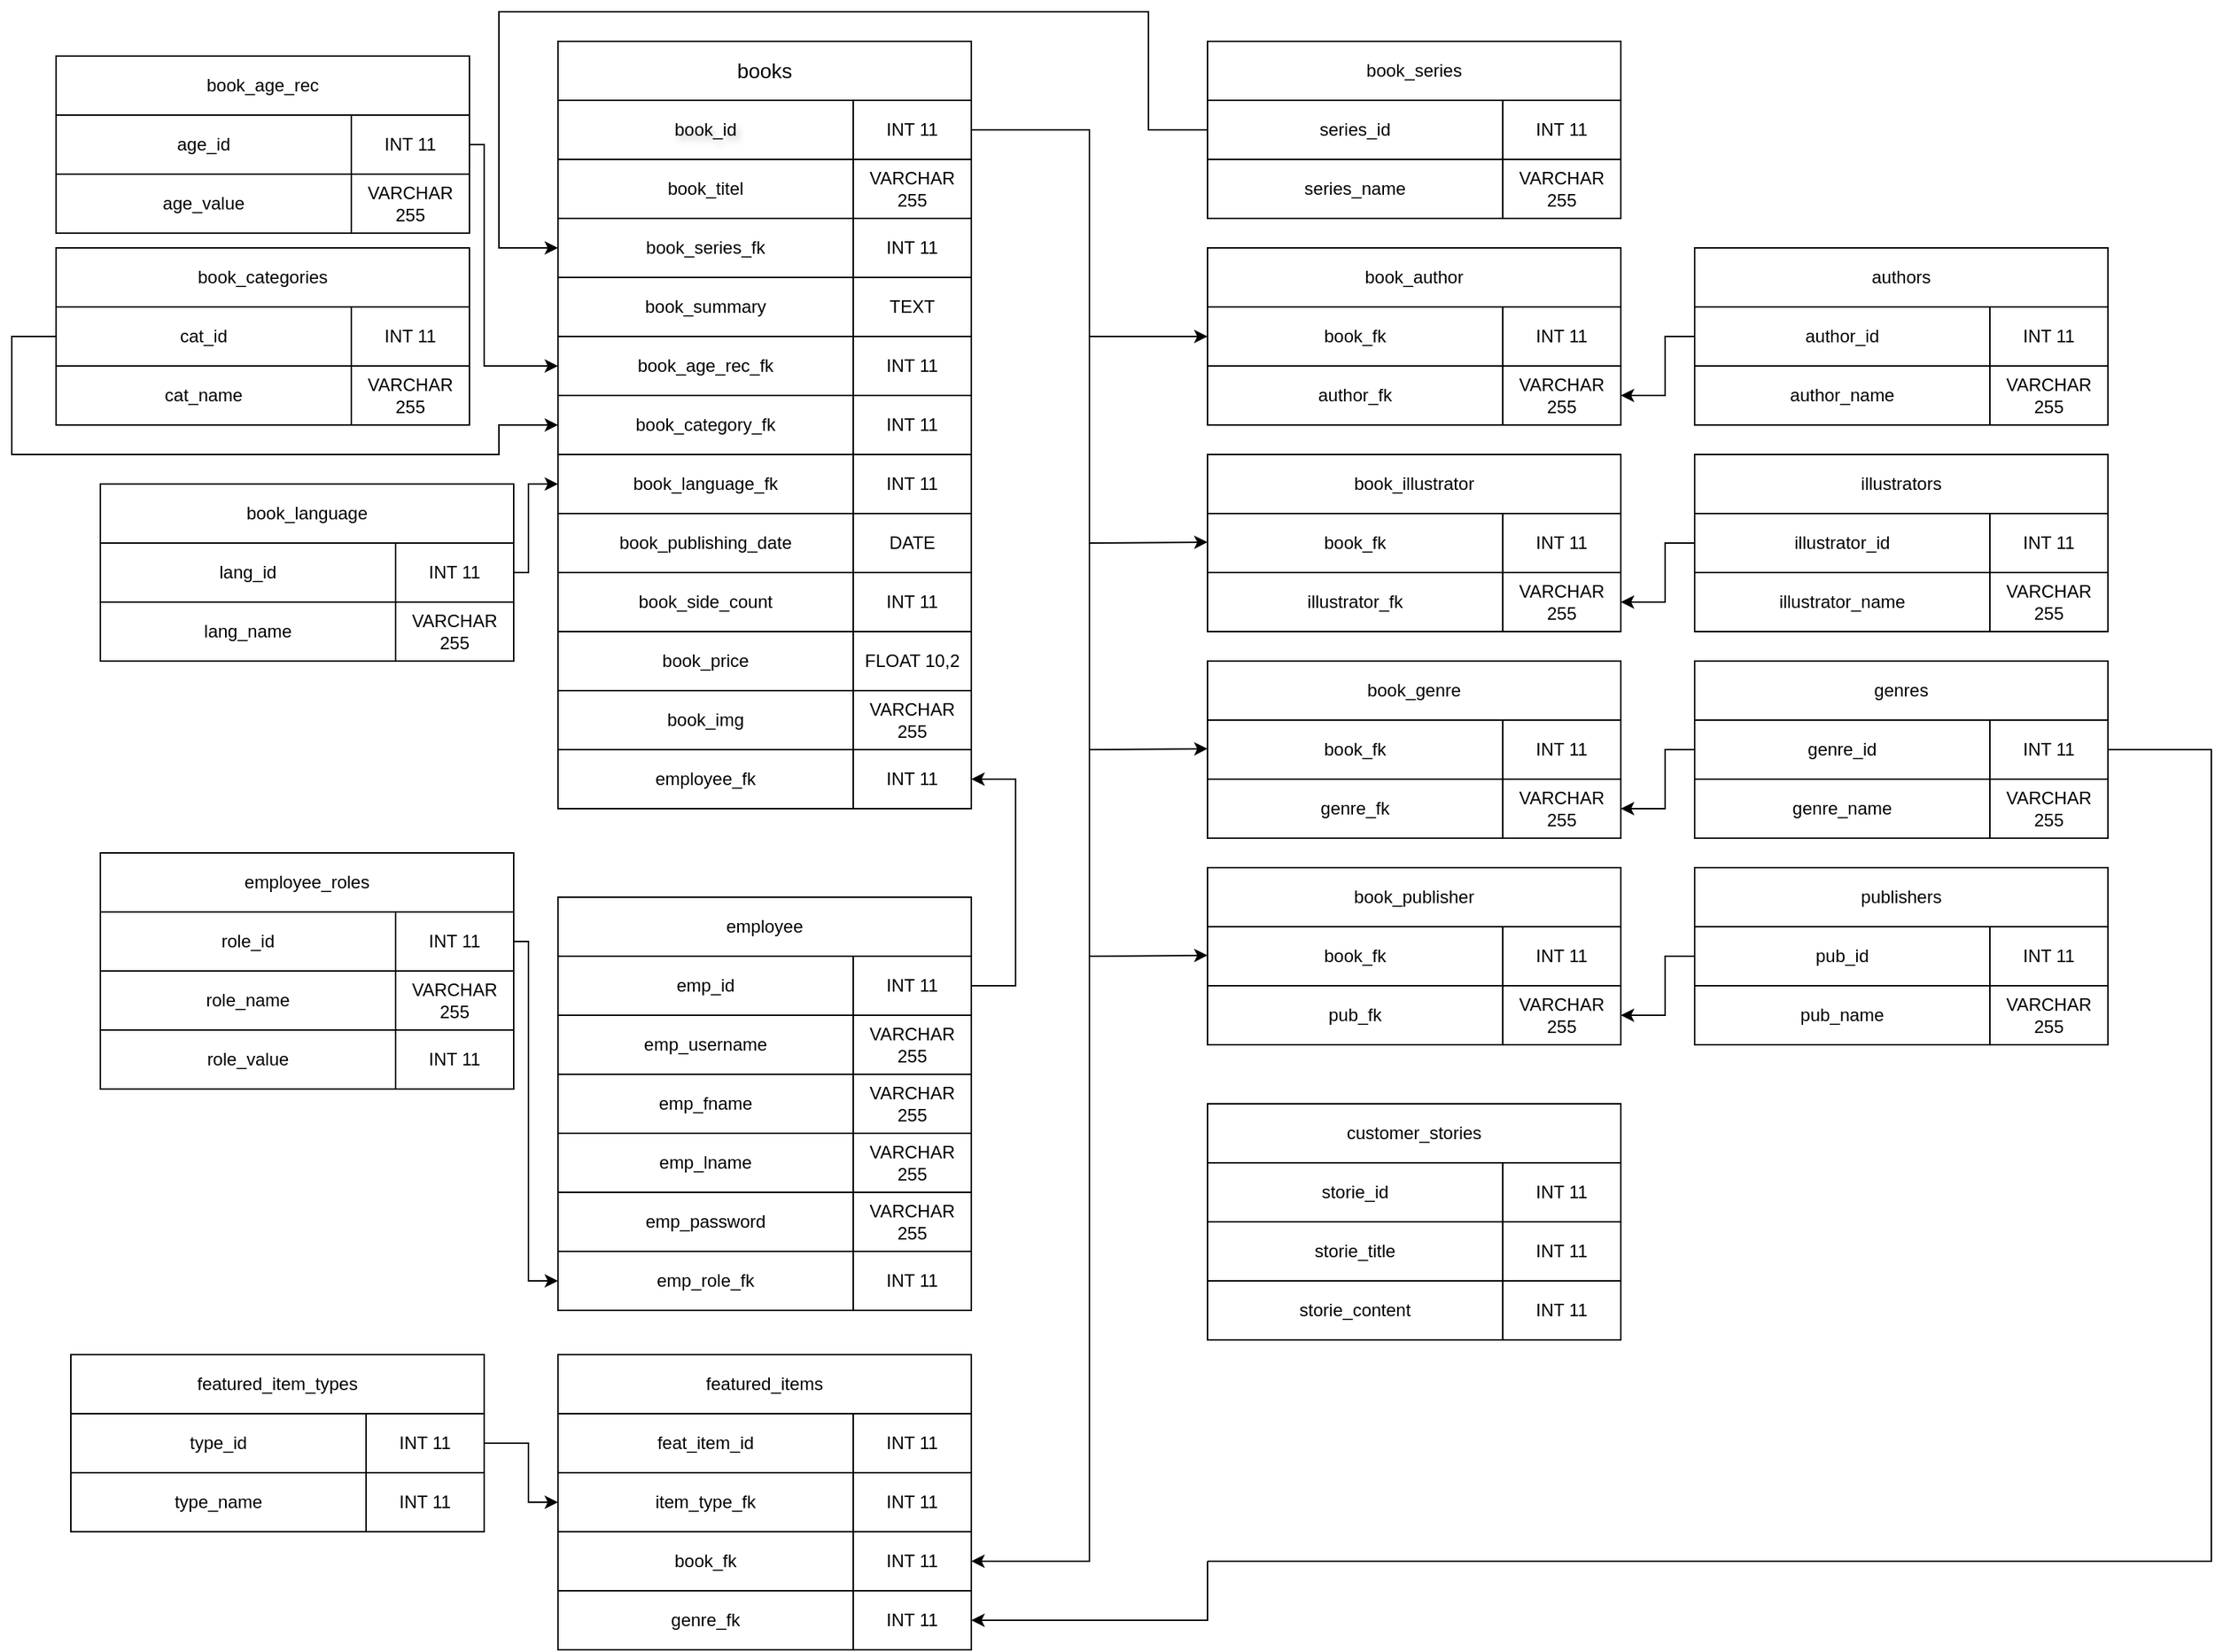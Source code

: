 <mxfile version="24.8.4">
  <diagram name="Page-1" id="GM40dVbvfgNcXeAkodNv">
    <mxGraphModel dx="1000" dy="543" grid="1" gridSize="10" guides="1" tooltips="1" connect="1" arrows="1" fold="1" page="1" pageScale="1" pageWidth="827" pageHeight="1169" math="0" shadow="0">
      <root>
        <mxCell id="0" />
        <mxCell id="1" parent="0" />
        <mxCell id="ureZ0ugmYNF0Yj1216m_-2" value="" style="rounded=0;whiteSpace=wrap;html=1;" vertex="1" parent="1">
          <mxGeometry x="410" y="100" width="280" height="520" as="geometry" />
        </mxCell>
        <mxCell id="ureZ0ugmYNF0Yj1216m_-4" value="&lt;font style=&quot;font-size: 14px;&quot;&gt;books&lt;/font&gt;" style="rounded=0;whiteSpace=wrap;html=1;movable=1;resizable=1;rotatable=1;deletable=1;editable=1;locked=0;connectable=1;" vertex="1" parent="1">
          <mxGeometry x="410" y="100" width="280" height="40" as="geometry" />
        </mxCell>
        <mxCell id="ureZ0ugmYNF0Yj1216m_-6" value="book_id" style="rounded=0;whiteSpace=wrap;html=1;movable=1;resizable=1;rotatable=1;deletable=1;editable=1;locked=0;connectable=1;fontColor=#000000;textShadow=1;" vertex="1" parent="1">
          <mxGeometry x="410" y="140" width="200" height="40" as="geometry" />
        </mxCell>
        <mxCell id="ureZ0ugmYNF0Yj1216m_-7" value="INT 11" style="rounded=0;whiteSpace=wrap;html=1;movable=1;resizable=1;rotatable=1;deletable=1;editable=1;locked=0;connectable=1;" vertex="1" parent="1">
          <mxGeometry x="610" y="140" width="80" height="40" as="geometry" />
        </mxCell>
        <mxCell id="ureZ0ugmYNF0Yj1216m_-8" value="book_titel" style="rounded=0;whiteSpace=wrap;html=1;movable=1;resizable=1;rotatable=1;deletable=1;editable=1;locked=0;connectable=1;" vertex="1" parent="1">
          <mxGeometry x="410" y="180" width="200" height="40" as="geometry" />
        </mxCell>
        <mxCell id="ureZ0ugmYNF0Yj1216m_-9" value="VARCHAR 255" style="rounded=0;whiteSpace=wrap;html=1;movable=1;resizable=1;rotatable=1;deletable=1;editable=1;locked=0;connectable=1;" vertex="1" parent="1">
          <mxGeometry x="610" y="180" width="80" height="40" as="geometry" />
        </mxCell>
        <mxCell id="ureZ0ugmYNF0Yj1216m_-10" value="book_series_fk" style="rounded=0;whiteSpace=wrap;html=1;movable=1;resizable=1;rotatable=1;deletable=1;editable=1;locked=0;connectable=1;" vertex="1" parent="1">
          <mxGeometry x="410" y="220" width="200" height="40" as="geometry" />
        </mxCell>
        <mxCell id="ureZ0ugmYNF0Yj1216m_-11" value="INT 11" style="rounded=0;whiteSpace=wrap;html=1;movable=1;resizable=1;rotatable=1;deletable=1;editable=1;locked=0;connectable=1;" vertex="1" parent="1">
          <mxGeometry x="610" y="220" width="80" height="40" as="geometry" />
        </mxCell>
        <mxCell id="ureZ0ugmYNF0Yj1216m_-12" value="book_summary" style="rounded=0;whiteSpace=wrap;html=1;movable=1;resizable=1;rotatable=1;deletable=1;editable=1;locked=0;connectable=1;" vertex="1" parent="1">
          <mxGeometry x="410" y="260" width="200" height="40" as="geometry" />
        </mxCell>
        <mxCell id="ureZ0ugmYNF0Yj1216m_-13" value="TEXT" style="rounded=0;whiteSpace=wrap;html=1;movable=1;resizable=1;rotatable=1;deletable=1;editable=1;locked=0;connectable=1;" vertex="1" parent="1">
          <mxGeometry x="610" y="260" width="80" height="40" as="geometry" />
        </mxCell>
        <mxCell id="ureZ0ugmYNF0Yj1216m_-18" value="book_age_rec_fk" style="rounded=0;whiteSpace=wrap;html=1;movable=1;resizable=1;rotatable=1;deletable=1;editable=1;locked=0;connectable=1;" vertex="1" parent="1">
          <mxGeometry x="410" y="300" width="200" height="40" as="geometry" />
        </mxCell>
        <mxCell id="ureZ0ugmYNF0Yj1216m_-19" value="INT 11" style="rounded=0;whiteSpace=wrap;html=1;movable=1;resizable=1;rotatable=1;deletable=1;editable=1;locked=0;connectable=1;" vertex="1" parent="1">
          <mxGeometry x="610" y="300" width="80" height="40" as="geometry" />
        </mxCell>
        <mxCell id="ureZ0ugmYNF0Yj1216m_-20" value="book_category_fk" style="rounded=0;whiteSpace=wrap;html=1;movable=1;resizable=1;rotatable=1;deletable=1;editable=1;locked=0;connectable=1;" vertex="1" parent="1">
          <mxGeometry x="410" y="340" width="200" height="40" as="geometry" />
        </mxCell>
        <mxCell id="ureZ0ugmYNF0Yj1216m_-21" value="INT 11" style="rounded=0;whiteSpace=wrap;html=1;movable=1;resizable=1;rotatable=1;deletable=1;editable=1;locked=0;connectable=1;" vertex="1" parent="1">
          <mxGeometry x="610" y="340" width="80" height="40" as="geometry" />
        </mxCell>
        <mxCell id="ureZ0ugmYNF0Yj1216m_-24" value="book_language_fk" style="rounded=0;whiteSpace=wrap;html=1;movable=1;resizable=1;rotatable=1;deletable=1;editable=1;locked=0;connectable=1;" vertex="1" parent="1">
          <mxGeometry x="410" y="380" width="200" height="40" as="geometry" />
        </mxCell>
        <mxCell id="ureZ0ugmYNF0Yj1216m_-25" value="INT 11" style="rounded=0;whiteSpace=wrap;html=1;movable=1;resizable=1;rotatable=1;deletable=1;editable=1;locked=0;connectable=1;" vertex="1" parent="1">
          <mxGeometry x="610" y="380" width="80" height="40" as="geometry" />
        </mxCell>
        <mxCell id="ureZ0ugmYNF0Yj1216m_-26" value="book_publishing_date" style="rounded=0;whiteSpace=wrap;html=1;movable=1;resizable=1;rotatable=1;deletable=1;editable=1;locked=0;connectable=1;" vertex="1" parent="1">
          <mxGeometry x="410" y="420" width="200" height="40" as="geometry" />
        </mxCell>
        <mxCell id="ureZ0ugmYNF0Yj1216m_-27" value="DATE" style="rounded=0;whiteSpace=wrap;html=1;movable=1;resizable=1;rotatable=1;deletable=1;editable=1;locked=0;connectable=1;" vertex="1" parent="1">
          <mxGeometry x="610" y="420" width="80" height="40" as="geometry" />
        </mxCell>
        <mxCell id="ureZ0ugmYNF0Yj1216m_-30" value="book_side_count" style="rounded=0;whiteSpace=wrap;html=1;movable=1;resizable=1;rotatable=1;deletable=1;editable=1;locked=0;connectable=1;" vertex="1" parent="1">
          <mxGeometry x="410" y="460" width="200" height="40" as="geometry" />
        </mxCell>
        <mxCell id="ureZ0ugmYNF0Yj1216m_-31" value="INT 11" style="rounded=0;whiteSpace=wrap;html=1;movable=1;resizable=1;rotatable=1;deletable=1;editable=1;locked=0;connectable=1;" vertex="1" parent="1">
          <mxGeometry x="610" y="460" width="80" height="40" as="geometry" />
        </mxCell>
        <mxCell id="ureZ0ugmYNF0Yj1216m_-32" value="book_price" style="rounded=0;whiteSpace=wrap;html=1;movable=1;resizable=1;rotatable=1;deletable=1;editable=1;locked=0;connectable=1;" vertex="1" parent="1">
          <mxGeometry x="410" y="500" width="200" height="40" as="geometry" />
        </mxCell>
        <mxCell id="ureZ0ugmYNF0Yj1216m_-33" value="FLOAT 10,2" style="rounded=0;whiteSpace=wrap;html=1;movable=1;resizable=1;rotatable=1;deletable=1;editable=1;locked=0;connectable=1;" vertex="1" parent="1">
          <mxGeometry x="610" y="500" width="80" height="40" as="geometry" />
        </mxCell>
        <mxCell id="ureZ0ugmYNF0Yj1216m_-35" value="book_img" style="rounded=0;whiteSpace=wrap;html=1;movable=1;resizable=1;rotatable=1;deletable=1;editable=1;locked=0;connectable=1;" vertex="1" parent="1">
          <mxGeometry x="410" y="540" width="200" height="40" as="geometry" />
        </mxCell>
        <mxCell id="ureZ0ugmYNF0Yj1216m_-36" value="VARCHAR 255" style="rounded=0;whiteSpace=wrap;html=1;movable=1;resizable=1;rotatable=1;deletable=1;editable=1;locked=0;connectable=1;" vertex="1" parent="1">
          <mxGeometry x="610" y="540" width="80" height="40" as="geometry" />
        </mxCell>
        <mxCell id="ureZ0ugmYNF0Yj1216m_-38" value="" style="rounded=0;whiteSpace=wrap;html=1;" vertex="1" parent="1">
          <mxGeometry x="850" y="100" width="280" height="120" as="geometry" />
        </mxCell>
        <mxCell id="ureZ0ugmYNF0Yj1216m_-39" value="series_id" style="rounded=0;whiteSpace=wrap;html=1;" vertex="1" parent="1">
          <mxGeometry x="850" y="140" width="200" height="40" as="geometry" />
        </mxCell>
        <mxCell id="ureZ0ugmYNF0Yj1216m_-40" value="book_series" style="rounded=0;whiteSpace=wrap;html=1;" vertex="1" parent="1">
          <mxGeometry x="850" y="100" width="280" height="40" as="geometry" />
        </mxCell>
        <mxCell id="ureZ0ugmYNF0Yj1216m_-41" value="INT 11" style="rounded=0;whiteSpace=wrap;html=1;" vertex="1" parent="1">
          <mxGeometry x="1050" y="140" width="80" height="40" as="geometry" />
        </mxCell>
        <mxCell id="ureZ0ugmYNF0Yj1216m_-42" value="series_name" style="rounded=0;whiteSpace=wrap;html=1;" vertex="1" parent="1">
          <mxGeometry x="850" y="180" width="200" height="40" as="geometry" />
        </mxCell>
        <mxCell id="ureZ0ugmYNF0Yj1216m_-43" value="VARCHAR 255" style="rounded=0;whiteSpace=wrap;html=1;" vertex="1" parent="1">
          <mxGeometry x="1050" y="180" width="80" height="40" as="geometry" />
        </mxCell>
        <mxCell id="ureZ0ugmYNF0Yj1216m_-46" value="" style="rounded=0;whiteSpace=wrap;html=1;" vertex="1" parent="1">
          <mxGeometry x="1180" y="240" width="280" height="120" as="geometry" />
        </mxCell>
        <mxCell id="ureZ0ugmYNF0Yj1216m_-47" value="author_id" style="rounded=0;whiteSpace=wrap;html=1;" vertex="1" parent="1">
          <mxGeometry x="1180" y="280" width="200" height="40" as="geometry" />
        </mxCell>
        <mxCell id="ureZ0ugmYNF0Yj1216m_-48" value="authors" style="rounded=0;whiteSpace=wrap;html=1;" vertex="1" parent="1">
          <mxGeometry x="1180" y="240" width="280" height="40" as="geometry" />
        </mxCell>
        <mxCell id="ureZ0ugmYNF0Yj1216m_-49" value="INT 11" style="rounded=0;whiteSpace=wrap;html=1;" vertex="1" parent="1">
          <mxGeometry x="1380" y="280" width="80" height="40" as="geometry" />
        </mxCell>
        <mxCell id="ureZ0ugmYNF0Yj1216m_-50" value="author_name" style="rounded=0;whiteSpace=wrap;html=1;" vertex="1" parent="1">
          <mxGeometry x="1180" y="320" width="200" height="40" as="geometry" />
        </mxCell>
        <mxCell id="ureZ0ugmYNF0Yj1216m_-51" value="VARCHAR 255" style="rounded=0;whiteSpace=wrap;html=1;" vertex="1" parent="1">
          <mxGeometry x="1380" y="320" width="80" height="40" as="geometry" />
        </mxCell>
        <mxCell id="ureZ0ugmYNF0Yj1216m_-54" value="" style="endArrow=classic;html=1;rounded=0;exitX=0;exitY=0.5;exitDx=0;exitDy=0;entryX=0;entryY=0.5;entryDx=0;entryDy=0;" edge="1" parent="1" source="ureZ0ugmYNF0Yj1216m_-39" target="ureZ0ugmYNF0Yj1216m_-10">
          <mxGeometry width="50" height="50" relative="1" as="geometry">
            <mxPoint x="820" y="260" as="sourcePoint" />
            <mxPoint x="680" y="60" as="targetPoint" />
            <Array as="points">
              <mxPoint x="810" y="160" />
              <mxPoint x="810" y="80" />
              <mxPoint x="370" y="80" />
              <mxPoint x="370" y="240" />
            </Array>
          </mxGeometry>
        </mxCell>
        <mxCell id="ureZ0ugmYNF0Yj1216m_-62" value="" style="rounded=0;whiteSpace=wrap;html=1;" vertex="1" parent="1">
          <mxGeometry x="850" y="380" width="280" height="120" as="geometry" />
        </mxCell>
        <mxCell id="ureZ0ugmYNF0Yj1216m_-63" value="book_fk" style="rounded=0;whiteSpace=wrap;html=1;" vertex="1" parent="1">
          <mxGeometry x="850" y="420" width="200" height="40" as="geometry" />
        </mxCell>
        <mxCell id="ureZ0ugmYNF0Yj1216m_-64" value="book_illustrator" style="rounded=0;whiteSpace=wrap;html=1;" vertex="1" parent="1">
          <mxGeometry x="850" y="380" width="280" height="40" as="geometry" />
        </mxCell>
        <mxCell id="ureZ0ugmYNF0Yj1216m_-65" value="INT 11" style="rounded=0;whiteSpace=wrap;html=1;" vertex="1" parent="1">
          <mxGeometry x="1050" y="420" width="80" height="40" as="geometry" />
        </mxCell>
        <mxCell id="ureZ0ugmYNF0Yj1216m_-66" value="illustrator_fk" style="rounded=0;whiteSpace=wrap;html=1;" vertex="1" parent="1">
          <mxGeometry x="850" y="460" width="200" height="40" as="geometry" />
        </mxCell>
        <mxCell id="ureZ0ugmYNF0Yj1216m_-67" value="VARCHAR 255" style="rounded=0;whiteSpace=wrap;html=1;" vertex="1" parent="1">
          <mxGeometry x="1050" y="460" width="80" height="40" as="geometry" />
        </mxCell>
        <mxCell id="ureZ0ugmYNF0Yj1216m_-68" value="" style="rounded=0;whiteSpace=wrap;html=1;" vertex="1" parent="1">
          <mxGeometry x="850" y="240" width="280" height="120" as="geometry" />
        </mxCell>
        <mxCell id="ureZ0ugmYNF0Yj1216m_-69" value="book_fk" style="rounded=0;whiteSpace=wrap;html=1;" vertex="1" parent="1">
          <mxGeometry x="850" y="280" width="200" height="40" as="geometry" />
        </mxCell>
        <mxCell id="ureZ0ugmYNF0Yj1216m_-70" value="book_author" style="rounded=0;whiteSpace=wrap;html=1;" vertex="1" parent="1">
          <mxGeometry x="850" y="240" width="280" height="40" as="geometry" />
        </mxCell>
        <mxCell id="ureZ0ugmYNF0Yj1216m_-71" value="INT 11" style="rounded=0;whiteSpace=wrap;html=1;" vertex="1" parent="1">
          <mxGeometry x="1050" y="280" width="80" height="40" as="geometry" />
        </mxCell>
        <mxCell id="ureZ0ugmYNF0Yj1216m_-72" value="author_fk" style="rounded=0;whiteSpace=wrap;html=1;" vertex="1" parent="1">
          <mxGeometry x="850" y="320" width="200" height="40" as="geometry" />
        </mxCell>
        <mxCell id="ureZ0ugmYNF0Yj1216m_-73" value="VARCHAR 255" style="rounded=0;whiteSpace=wrap;html=1;" vertex="1" parent="1">
          <mxGeometry x="1050" y="320" width="80" height="40" as="geometry" />
        </mxCell>
        <mxCell id="ureZ0ugmYNF0Yj1216m_-75" value="" style="endArrow=classic;html=1;rounded=0;entryX=1;entryY=0.5;entryDx=0;entryDy=0;exitX=0;exitY=0.5;exitDx=0;exitDy=0;" edge="1" parent="1" source="ureZ0ugmYNF0Yj1216m_-47" target="ureZ0ugmYNF0Yj1216m_-73">
          <mxGeometry width="50" height="50" relative="1" as="geometry">
            <mxPoint x="780" y="360" as="sourcePoint" />
            <mxPoint x="830" y="310" as="targetPoint" />
            <Array as="points">
              <mxPoint x="1160" y="300" />
              <mxPoint x="1160" y="340" />
            </Array>
          </mxGeometry>
        </mxCell>
        <mxCell id="ureZ0ugmYNF0Yj1216m_-77" value="" style="rounded=0;whiteSpace=wrap;html=1;" vertex="1" parent="1">
          <mxGeometry x="1180" y="380" width="280" height="120" as="geometry" />
        </mxCell>
        <mxCell id="ureZ0ugmYNF0Yj1216m_-78" value="illustrator_id" style="rounded=0;whiteSpace=wrap;html=1;" vertex="1" parent="1">
          <mxGeometry x="1180" y="420" width="200" height="40" as="geometry" />
        </mxCell>
        <mxCell id="ureZ0ugmYNF0Yj1216m_-79" value="illustrators" style="rounded=0;whiteSpace=wrap;html=1;" vertex="1" parent="1">
          <mxGeometry x="1180" y="380" width="280" height="40" as="geometry" />
        </mxCell>
        <mxCell id="ureZ0ugmYNF0Yj1216m_-80" value="INT 11" style="rounded=0;whiteSpace=wrap;html=1;" vertex="1" parent="1">
          <mxGeometry x="1380" y="420" width="80" height="40" as="geometry" />
        </mxCell>
        <mxCell id="ureZ0ugmYNF0Yj1216m_-81" value="illustrator_name" style="rounded=0;whiteSpace=wrap;html=1;" vertex="1" parent="1">
          <mxGeometry x="1180" y="460" width="200" height="40" as="geometry" />
        </mxCell>
        <mxCell id="ureZ0ugmYNF0Yj1216m_-82" value="VARCHAR 255" style="rounded=0;whiteSpace=wrap;html=1;" vertex="1" parent="1">
          <mxGeometry x="1380" y="460" width="80" height="40" as="geometry" />
        </mxCell>
        <mxCell id="ureZ0ugmYNF0Yj1216m_-85" value="" style="endArrow=none;html=1;rounded=0;" edge="1" parent="1">
          <mxGeometry width="50" height="50" relative="1" as="geometry">
            <mxPoint x="690" y="160" as="sourcePoint" />
            <mxPoint x="770" y="340" as="targetPoint" />
            <Array as="points">
              <mxPoint x="770" y="160" />
            </Array>
          </mxGeometry>
        </mxCell>
        <mxCell id="ureZ0ugmYNF0Yj1216m_-86" value="" style="endArrow=classic;html=1;rounded=0;entryX=0;entryY=0.5;entryDx=0;entryDy=0;" edge="1" parent="1" target="ureZ0ugmYNF0Yj1216m_-69">
          <mxGeometry width="50" height="50" relative="1" as="geometry">
            <mxPoint x="770" y="300" as="sourcePoint" />
            <mxPoint x="750" y="400" as="targetPoint" />
          </mxGeometry>
        </mxCell>
        <mxCell id="ureZ0ugmYNF0Yj1216m_-87" value="" style="endArrow=classic;html=1;rounded=0;entryX=0;entryY=0.5;entryDx=0;entryDy=0;" edge="1" parent="1">
          <mxGeometry width="50" height="50" relative="1" as="geometry">
            <mxPoint x="770" y="340" as="sourcePoint" />
            <mxPoint x="850" y="439.41" as="targetPoint" />
            <Array as="points">
              <mxPoint x="770" y="440" />
            </Array>
          </mxGeometry>
        </mxCell>
        <mxCell id="ureZ0ugmYNF0Yj1216m_-88" value="" style="endArrow=classic;html=1;rounded=0;entryX=1;entryY=0.5;entryDx=0;entryDy=0;exitX=0;exitY=0.5;exitDx=0;exitDy=0;" edge="1" parent="1" source="ureZ0ugmYNF0Yj1216m_-78" target="ureZ0ugmYNF0Yj1216m_-67">
          <mxGeometry width="50" height="50" relative="1" as="geometry">
            <mxPoint x="790" y="320" as="sourcePoint" />
            <mxPoint x="870" y="320" as="targetPoint" />
            <Array as="points">
              <mxPoint x="1160" y="440" />
              <mxPoint x="1160" y="480" />
            </Array>
          </mxGeometry>
        </mxCell>
        <mxCell id="ureZ0ugmYNF0Yj1216m_-89" value="" style="rounded=0;whiteSpace=wrap;html=1;" vertex="1" parent="1">
          <mxGeometry x="70" y="110" width="280" height="120" as="geometry" />
        </mxCell>
        <mxCell id="ureZ0ugmYNF0Yj1216m_-90" value="age_id" style="rounded=0;whiteSpace=wrap;html=1;" vertex="1" parent="1">
          <mxGeometry x="70" y="150" width="200" height="40" as="geometry" />
        </mxCell>
        <mxCell id="ureZ0ugmYNF0Yj1216m_-91" value="book_age_rec" style="rounded=0;whiteSpace=wrap;html=1;" vertex="1" parent="1">
          <mxGeometry x="70" y="110" width="280" height="40" as="geometry" />
        </mxCell>
        <mxCell id="ureZ0ugmYNF0Yj1216m_-92" value="INT 11" style="rounded=0;whiteSpace=wrap;html=1;" vertex="1" parent="1">
          <mxGeometry x="270" y="150" width="80" height="40" as="geometry" />
        </mxCell>
        <mxCell id="ureZ0ugmYNF0Yj1216m_-93" value="age_value" style="rounded=0;whiteSpace=wrap;html=1;" vertex="1" parent="1">
          <mxGeometry x="70" y="190" width="200" height="40" as="geometry" />
        </mxCell>
        <mxCell id="ureZ0ugmYNF0Yj1216m_-94" value="VARCHAR 255" style="rounded=0;whiteSpace=wrap;html=1;" vertex="1" parent="1">
          <mxGeometry x="270" y="190" width="80" height="40" as="geometry" />
        </mxCell>
        <mxCell id="ureZ0ugmYNF0Yj1216m_-95" value="" style="endArrow=classic;html=1;rounded=0;entryX=0;entryY=0.5;entryDx=0;entryDy=0;exitX=1;exitY=0.5;exitDx=0;exitDy=0;" edge="1" parent="1" source="ureZ0ugmYNF0Yj1216m_-92" target="ureZ0ugmYNF0Yj1216m_-18">
          <mxGeometry width="50" height="50" relative="1" as="geometry">
            <mxPoint x="580" y="510" as="sourcePoint" />
            <mxPoint x="630" y="460" as="targetPoint" />
            <Array as="points">
              <mxPoint x="360" y="170" />
              <mxPoint x="360" y="320" />
            </Array>
          </mxGeometry>
        </mxCell>
        <mxCell id="ureZ0ugmYNF0Yj1216m_-96" value="" style="rounded=0;whiteSpace=wrap;html=1;" vertex="1" parent="1">
          <mxGeometry x="850" y="520" width="280" height="120" as="geometry" />
        </mxCell>
        <mxCell id="ureZ0ugmYNF0Yj1216m_-97" value="book_fk" style="rounded=0;whiteSpace=wrap;html=1;" vertex="1" parent="1">
          <mxGeometry x="850" y="560" width="200" height="40" as="geometry" />
        </mxCell>
        <mxCell id="ureZ0ugmYNF0Yj1216m_-98" value="book_genre" style="rounded=0;whiteSpace=wrap;html=1;" vertex="1" parent="1">
          <mxGeometry x="850" y="520" width="280" height="40" as="geometry" />
        </mxCell>
        <mxCell id="ureZ0ugmYNF0Yj1216m_-99" value="INT 11" style="rounded=0;whiteSpace=wrap;html=1;" vertex="1" parent="1">
          <mxGeometry x="1050" y="560" width="80" height="40" as="geometry" />
        </mxCell>
        <mxCell id="ureZ0ugmYNF0Yj1216m_-100" value="genre_fk" style="rounded=0;whiteSpace=wrap;html=1;" vertex="1" parent="1">
          <mxGeometry x="850" y="600" width="200" height="40" as="geometry" />
        </mxCell>
        <mxCell id="ureZ0ugmYNF0Yj1216m_-101" value="VARCHAR 255" style="rounded=0;whiteSpace=wrap;html=1;" vertex="1" parent="1">
          <mxGeometry x="1050" y="600" width="80" height="40" as="geometry" />
        </mxCell>
        <mxCell id="ureZ0ugmYNF0Yj1216m_-102" value="" style="rounded=0;whiteSpace=wrap;html=1;" vertex="1" parent="1">
          <mxGeometry x="1180" y="520" width="280" height="120" as="geometry" />
        </mxCell>
        <mxCell id="ureZ0ugmYNF0Yj1216m_-103" value="genre_id" style="rounded=0;whiteSpace=wrap;html=1;" vertex="1" parent="1">
          <mxGeometry x="1180" y="560" width="200" height="40" as="geometry" />
        </mxCell>
        <mxCell id="ureZ0ugmYNF0Yj1216m_-104" value="genres" style="rounded=0;whiteSpace=wrap;html=1;" vertex="1" parent="1">
          <mxGeometry x="1180" y="520" width="280" height="40" as="geometry" />
        </mxCell>
        <mxCell id="ureZ0ugmYNF0Yj1216m_-105" value="INT 11" style="rounded=0;whiteSpace=wrap;html=1;" vertex="1" parent="1">
          <mxGeometry x="1380" y="560" width="80" height="40" as="geometry" />
        </mxCell>
        <mxCell id="ureZ0ugmYNF0Yj1216m_-106" value="genre_name" style="rounded=0;whiteSpace=wrap;html=1;" vertex="1" parent="1">
          <mxGeometry x="1180" y="600" width="200" height="40" as="geometry" />
        </mxCell>
        <mxCell id="ureZ0ugmYNF0Yj1216m_-107" value="VARCHAR 255" style="rounded=0;whiteSpace=wrap;html=1;" vertex="1" parent="1">
          <mxGeometry x="1380" y="600" width="80" height="40" as="geometry" />
        </mxCell>
        <mxCell id="ureZ0ugmYNF0Yj1216m_-108" value="" style="endArrow=classic;html=1;rounded=0;entryX=1;entryY=0.5;entryDx=0;entryDy=0;exitX=0;exitY=0.5;exitDx=0;exitDy=0;" edge="1" parent="1" source="ureZ0ugmYNF0Yj1216m_-103" target="ureZ0ugmYNF0Yj1216m_-101">
          <mxGeometry width="50" height="50" relative="1" as="geometry">
            <mxPoint x="790" y="460" as="sourcePoint" />
            <mxPoint x="870" y="460" as="targetPoint" />
            <Array as="points">
              <mxPoint x="1160" y="580" />
              <mxPoint x="1160" y="620" />
            </Array>
          </mxGeometry>
        </mxCell>
        <mxCell id="ureZ0ugmYNF0Yj1216m_-109" value="" style="rounded=0;whiteSpace=wrap;html=1;" vertex="1" parent="1">
          <mxGeometry x="850" y="660" width="280" height="120" as="geometry" />
        </mxCell>
        <mxCell id="ureZ0ugmYNF0Yj1216m_-110" value="book_fk" style="rounded=0;whiteSpace=wrap;html=1;" vertex="1" parent="1">
          <mxGeometry x="850" y="700" width="200" height="40" as="geometry" />
        </mxCell>
        <mxCell id="ureZ0ugmYNF0Yj1216m_-111" value="book_publisher" style="rounded=0;whiteSpace=wrap;html=1;" vertex="1" parent="1">
          <mxGeometry x="850" y="660" width="280" height="40" as="geometry" />
        </mxCell>
        <mxCell id="ureZ0ugmYNF0Yj1216m_-112" value="INT 11" style="rounded=0;whiteSpace=wrap;html=1;" vertex="1" parent="1">
          <mxGeometry x="1050" y="700" width="80" height="40" as="geometry" />
        </mxCell>
        <mxCell id="ureZ0ugmYNF0Yj1216m_-113" value="pub_fk" style="rounded=0;whiteSpace=wrap;html=1;" vertex="1" parent="1">
          <mxGeometry x="850" y="740" width="200" height="40" as="geometry" />
        </mxCell>
        <mxCell id="ureZ0ugmYNF0Yj1216m_-114" value="VARCHAR 255" style="rounded=0;whiteSpace=wrap;html=1;" vertex="1" parent="1">
          <mxGeometry x="1050" y="740" width="80" height="40" as="geometry" />
        </mxCell>
        <mxCell id="ureZ0ugmYNF0Yj1216m_-115" value="" style="rounded=0;whiteSpace=wrap;html=1;" vertex="1" parent="1">
          <mxGeometry x="1180" y="660" width="280" height="120" as="geometry" />
        </mxCell>
        <mxCell id="ureZ0ugmYNF0Yj1216m_-116" value="pub_id" style="rounded=0;whiteSpace=wrap;html=1;" vertex="1" parent="1">
          <mxGeometry x="1180" y="700" width="200" height="40" as="geometry" />
        </mxCell>
        <mxCell id="ureZ0ugmYNF0Yj1216m_-117" value="publishers" style="rounded=0;whiteSpace=wrap;html=1;" vertex="1" parent="1">
          <mxGeometry x="1180" y="660" width="280" height="40" as="geometry" />
        </mxCell>
        <mxCell id="ureZ0ugmYNF0Yj1216m_-118" value="INT 11" style="rounded=0;whiteSpace=wrap;html=1;" vertex="1" parent="1">
          <mxGeometry x="1380" y="700" width="80" height="40" as="geometry" />
        </mxCell>
        <mxCell id="ureZ0ugmYNF0Yj1216m_-119" value="pub_name" style="rounded=0;whiteSpace=wrap;html=1;" vertex="1" parent="1">
          <mxGeometry x="1180" y="740" width="200" height="40" as="geometry" />
        </mxCell>
        <mxCell id="ureZ0ugmYNF0Yj1216m_-120" value="VARCHAR 255" style="rounded=0;whiteSpace=wrap;html=1;" vertex="1" parent="1">
          <mxGeometry x="1380" y="740" width="80" height="40" as="geometry" />
        </mxCell>
        <mxCell id="ureZ0ugmYNF0Yj1216m_-121" value="" style="endArrow=classic;html=1;rounded=0;entryX=1;entryY=0.5;entryDx=0;entryDy=0;exitX=0;exitY=0.5;exitDx=0;exitDy=0;" edge="1" parent="1" source="ureZ0ugmYNF0Yj1216m_-116" target="ureZ0ugmYNF0Yj1216m_-114">
          <mxGeometry width="50" height="50" relative="1" as="geometry">
            <mxPoint x="790" y="600" as="sourcePoint" />
            <mxPoint x="870" y="600" as="targetPoint" />
            <Array as="points">
              <mxPoint x="1160" y="720" />
              <mxPoint x="1160" y="760" />
            </Array>
          </mxGeometry>
        </mxCell>
        <mxCell id="ureZ0ugmYNF0Yj1216m_-122" value="" style="endArrow=classic;html=1;rounded=0;entryX=0;entryY=0.5;entryDx=0;entryDy=0;" edge="1" parent="1">
          <mxGeometry width="50" height="50" relative="1" as="geometry">
            <mxPoint x="770" y="440" as="sourcePoint" />
            <mxPoint x="850" y="579.41" as="targetPoint" />
            <Array as="points">
              <mxPoint x="770" y="580" />
            </Array>
          </mxGeometry>
        </mxCell>
        <mxCell id="ureZ0ugmYNF0Yj1216m_-123" value="" style="endArrow=classic;html=1;rounded=0;entryX=0;entryY=0.5;entryDx=0;entryDy=0;" edge="1" parent="1">
          <mxGeometry width="50" height="50" relative="1" as="geometry">
            <mxPoint x="770" y="580" as="sourcePoint" />
            <mxPoint x="850" y="719.41" as="targetPoint" />
            <Array as="points">
              <mxPoint x="770" y="720" />
            </Array>
          </mxGeometry>
        </mxCell>
        <mxCell id="ureZ0ugmYNF0Yj1216m_-127" value="" style="rounded=0;whiteSpace=wrap;html=1;" vertex="1" parent="1">
          <mxGeometry x="100" y="400" width="280" height="120" as="geometry" />
        </mxCell>
        <mxCell id="ureZ0ugmYNF0Yj1216m_-128" value="lang_id" style="rounded=0;whiteSpace=wrap;html=1;" vertex="1" parent="1">
          <mxGeometry x="100" y="440" width="200" height="40" as="geometry" />
        </mxCell>
        <mxCell id="ureZ0ugmYNF0Yj1216m_-129" value="book_language" style="rounded=0;whiteSpace=wrap;html=1;" vertex="1" parent="1">
          <mxGeometry x="100" y="400" width="280" height="40" as="geometry" />
        </mxCell>
        <mxCell id="ureZ0ugmYNF0Yj1216m_-130" value="INT 11" style="rounded=0;whiteSpace=wrap;html=1;" vertex="1" parent="1">
          <mxGeometry x="300" y="440" width="80" height="40" as="geometry" />
        </mxCell>
        <mxCell id="ureZ0ugmYNF0Yj1216m_-131" value="lang_name" style="rounded=0;whiteSpace=wrap;html=1;" vertex="1" parent="1">
          <mxGeometry x="100" y="480" width="200" height="40" as="geometry" />
        </mxCell>
        <mxCell id="ureZ0ugmYNF0Yj1216m_-132" value="VARCHAR 255" style="rounded=0;whiteSpace=wrap;html=1;" vertex="1" parent="1">
          <mxGeometry x="300" y="480" width="80" height="40" as="geometry" />
        </mxCell>
        <mxCell id="ureZ0ugmYNF0Yj1216m_-133" value="" style="endArrow=classic;html=1;rounded=0;entryX=0;entryY=0.5;entryDx=0;entryDy=0;exitX=1;exitY=0.5;exitDx=0;exitDy=0;" edge="1" parent="1" source="ureZ0ugmYNF0Yj1216m_-130" target="ureZ0ugmYNF0Yj1216m_-24">
          <mxGeometry width="50" height="50" relative="1" as="geometry">
            <mxPoint x="390" y="330" as="sourcePoint" />
            <mxPoint x="420" y="330" as="targetPoint" />
            <Array as="points">
              <mxPoint x="390" y="460" />
              <mxPoint x="390" y="400" />
            </Array>
          </mxGeometry>
        </mxCell>
        <mxCell id="ureZ0ugmYNF0Yj1216m_-134" value="" style="rounded=0;whiteSpace=wrap;html=1;" vertex="1" parent="1">
          <mxGeometry x="410" y="680" width="280" height="280" as="geometry" />
        </mxCell>
        <mxCell id="ureZ0ugmYNF0Yj1216m_-135" value="emp_id" style="rounded=0;whiteSpace=wrap;html=1;" vertex="1" parent="1">
          <mxGeometry x="410" y="720" width="200" height="40" as="geometry" />
        </mxCell>
        <mxCell id="ureZ0ugmYNF0Yj1216m_-136" value="employee" style="rounded=0;whiteSpace=wrap;html=1;" vertex="1" parent="1">
          <mxGeometry x="410" y="680" width="280" height="40" as="geometry" />
        </mxCell>
        <mxCell id="ureZ0ugmYNF0Yj1216m_-137" value="INT 11" style="rounded=0;whiteSpace=wrap;html=1;" vertex="1" parent="1">
          <mxGeometry x="610" y="720" width="80" height="40" as="geometry" />
        </mxCell>
        <mxCell id="ureZ0ugmYNF0Yj1216m_-138" value="emp_username" style="rounded=0;whiteSpace=wrap;html=1;" vertex="1" parent="1">
          <mxGeometry x="410" y="760" width="200" height="40" as="geometry" />
        </mxCell>
        <mxCell id="ureZ0ugmYNF0Yj1216m_-139" value="VARCHAR 255" style="rounded=0;whiteSpace=wrap;html=1;" vertex="1" parent="1">
          <mxGeometry x="610" y="760" width="80" height="40" as="geometry" />
        </mxCell>
        <mxCell id="ureZ0ugmYNF0Yj1216m_-140" value="emp_fname" style="rounded=0;whiteSpace=wrap;html=1;" vertex="1" parent="1">
          <mxGeometry x="410" y="800" width="200" height="40" as="geometry" />
        </mxCell>
        <mxCell id="ureZ0ugmYNF0Yj1216m_-141" value="VARCHAR 255" style="rounded=0;whiteSpace=wrap;html=1;" vertex="1" parent="1">
          <mxGeometry x="610" y="800" width="80" height="40" as="geometry" />
        </mxCell>
        <mxCell id="ureZ0ugmYNF0Yj1216m_-142" value="emp_lname" style="rounded=0;whiteSpace=wrap;html=1;" vertex="1" parent="1">
          <mxGeometry x="410" y="840" width="200" height="40" as="geometry" />
        </mxCell>
        <mxCell id="ureZ0ugmYNF0Yj1216m_-143" value="VARCHAR 255" style="rounded=0;whiteSpace=wrap;html=1;" vertex="1" parent="1">
          <mxGeometry x="610" y="840" width="80" height="40" as="geometry" />
        </mxCell>
        <mxCell id="ureZ0ugmYNF0Yj1216m_-144" value="emp_password" style="rounded=0;whiteSpace=wrap;html=1;" vertex="1" parent="1">
          <mxGeometry x="410" y="880" width="200" height="40" as="geometry" />
        </mxCell>
        <mxCell id="ureZ0ugmYNF0Yj1216m_-145" value="VARCHAR 255" style="rounded=0;whiteSpace=wrap;html=1;" vertex="1" parent="1">
          <mxGeometry x="610" y="880" width="80" height="40" as="geometry" />
        </mxCell>
        <mxCell id="ureZ0ugmYNF0Yj1216m_-146" value="emp_role_fk" style="rounded=0;whiteSpace=wrap;html=1;" vertex="1" parent="1">
          <mxGeometry x="410" y="920" width="200" height="40" as="geometry" />
        </mxCell>
        <mxCell id="ureZ0ugmYNF0Yj1216m_-147" value="INT 11" style="rounded=0;whiteSpace=wrap;html=1;" vertex="1" parent="1">
          <mxGeometry x="610" y="920" width="80" height="40" as="geometry" />
        </mxCell>
        <mxCell id="ureZ0ugmYNF0Yj1216m_-148" value="" style="rounded=0;whiteSpace=wrap;html=1;" vertex="1" parent="1">
          <mxGeometry x="100" y="650" width="280" height="160" as="geometry" />
        </mxCell>
        <mxCell id="ureZ0ugmYNF0Yj1216m_-149" value="role_id" style="rounded=0;whiteSpace=wrap;html=1;" vertex="1" parent="1">
          <mxGeometry x="100" y="690" width="200" height="40" as="geometry" />
        </mxCell>
        <mxCell id="ureZ0ugmYNF0Yj1216m_-150" value="employee_roles" style="rounded=0;whiteSpace=wrap;html=1;" vertex="1" parent="1">
          <mxGeometry x="100" y="650" width="280" height="40" as="geometry" />
        </mxCell>
        <mxCell id="ureZ0ugmYNF0Yj1216m_-156" value="" style="edgeStyle=orthogonalEdgeStyle;rounded=0;orthogonalLoop=1;jettySize=auto;html=1;entryX=0;entryY=0.5;entryDx=0;entryDy=0;" edge="1" parent="1" source="ureZ0ugmYNF0Yj1216m_-151" target="ureZ0ugmYNF0Yj1216m_-146">
          <mxGeometry relative="1" as="geometry">
            <Array as="points">
              <mxPoint x="390" y="710" />
              <mxPoint x="390" y="940" />
            </Array>
          </mxGeometry>
        </mxCell>
        <mxCell id="ureZ0ugmYNF0Yj1216m_-151" value="INT 11" style="rounded=0;whiteSpace=wrap;html=1;" vertex="1" parent="1">
          <mxGeometry x="300" y="690" width="80" height="40" as="geometry" />
        </mxCell>
        <mxCell id="ureZ0ugmYNF0Yj1216m_-152" value="role_name" style="rounded=0;whiteSpace=wrap;html=1;" vertex="1" parent="1">
          <mxGeometry x="100" y="730" width="200" height="40" as="geometry" />
        </mxCell>
        <mxCell id="ureZ0ugmYNF0Yj1216m_-153" value="VARCHAR 255" style="rounded=0;whiteSpace=wrap;html=1;" vertex="1" parent="1">
          <mxGeometry x="300" y="730" width="80" height="40" as="geometry" />
        </mxCell>
        <mxCell id="ureZ0ugmYNF0Yj1216m_-154" value="role_value" style="rounded=0;whiteSpace=wrap;html=1;" vertex="1" parent="1">
          <mxGeometry x="100" y="770" width="200" height="40" as="geometry" />
        </mxCell>
        <mxCell id="ureZ0ugmYNF0Yj1216m_-155" value="INT 11" style="rounded=0;whiteSpace=wrap;html=1;" vertex="1" parent="1">
          <mxGeometry x="300" y="770" width="80" height="40" as="geometry" />
        </mxCell>
        <mxCell id="ureZ0ugmYNF0Yj1216m_-158" value="" style="endArrow=classic;html=1;rounded=0;entryX=1;entryY=0.5;entryDx=0;entryDy=0;exitX=1;exitY=0.5;exitDx=0;exitDy=0;" edge="1" parent="1" source="ureZ0ugmYNF0Yj1216m_-137" target="ureZ0ugmYNF0Yj1216m_-202">
          <mxGeometry width="50" height="50" relative="1" as="geometry">
            <mxPoint x="560" y="510" as="sourcePoint" />
            <mxPoint x="610" y="460" as="targetPoint" />
            <Array as="points">
              <mxPoint x="720" y="740" />
              <mxPoint x="720" y="600" />
            </Array>
          </mxGeometry>
        </mxCell>
        <mxCell id="ureZ0ugmYNF0Yj1216m_-159" value="" style="rounded=0;whiteSpace=wrap;html=1;" vertex="1" parent="1">
          <mxGeometry x="850" y="820" width="280" height="160" as="geometry" />
        </mxCell>
        <mxCell id="ureZ0ugmYNF0Yj1216m_-160" value="customer_stories" style="rounded=0;whiteSpace=wrap;html=1;" vertex="1" parent="1">
          <mxGeometry x="850" y="820" width="280" height="40" as="geometry" />
        </mxCell>
        <mxCell id="ureZ0ugmYNF0Yj1216m_-161" value="storie_id" style="rounded=0;whiteSpace=wrap;html=1;" vertex="1" parent="1">
          <mxGeometry x="850" y="860" width="200" height="40" as="geometry" />
        </mxCell>
        <mxCell id="ureZ0ugmYNF0Yj1216m_-162" value="INT 11" style="rounded=0;whiteSpace=wrap;html=1;" vertex="1" parent="1">
          <mxGeometry x="1050" y="860" width="80" height="40" as="geometry" />
        </mxCell>
        <mxCell id="ureZ0ugmYNF0Yj1216m_-163" value="storie_title" style="rounded=0;whiteSpace=wrap;html=1;" vertex="1" parent="1">
          <mxGeometry x="850" y="900" width="200" height="40" as="geometry" />
        </mxCell>
        <mxCell id="ureZ0ugmYNF0Yj1216m_-164" value="INT 11" style="rounded=0;whiteSpace=wrap;html=1;" vertex="1" parent="1">
          <mxGeometry x="1050" y="900" width="80" height="40" as="geometry" />
        </mxCell>
        <mxCell id="ureZ0ugmYNF0Yj1216m_-165" value="storie_content" style="rounded=0;whiteSpace=wrap;html=1;" vertex="1" parent="1">
          <mxGeometry x="850" y="940" width="200" height="40" as="geometry" />
        </mxCell>
        <mxCell id="ureZ0ugmYNF0Yj1216m_-166" value="INT 11" style="rounded=0;whiteSpace=wrap;html=1;" vertex="1" parent="1">
          <mxGeometry x="1050" y="940" width="80" height="40" as="geometry" />
        </mxCell>
        <mxCell id="ureZ0ugmYNF0Yj1216m_-169" value="" style="rounded=0;whiteSpace=wrap;html=1;" vertex="1" parent="1">
          <mxGeometry x="410" y="990" width="280" height="200" as="geometry" />
        </mxCell>
        <mxCell id="ureZ0ugmYNF0Yj1216m_-170" value="feat_item_id" style="rounded=0;whiteSpace=wrap;html=1;" vertex="1" parent="1">
          <mxGeometry x="410" y="1030" width="200" height="40" as="geometry" />
        </mxCell>
        <mxCell id="ureZ0ugmYNF0Yj1216m_-171" value="featured_items" style="rounded=0;whiteSpace=wrap;html=1;" vertex="1" parent="1">
          <mxGeometry x="410" y="990" width="280" height="40" as="geometry" />
        </mxCell>
        <mxCell id="ureZ0ugmYNF0Yj1216m_-172" value="INT 11" style="rounded=0;whiteSpace=wrap;html=1;" vertex="1" parent="1">
          <mxGeometry x="610" y="1030" width="80" height="40" as="geometry" />
        </mxCell>
        <mxCell id="ureZ0ugmYNF0Yj1216m_-173" value="item_type_fk" style="rounded=0;whiteSpace=wrap;html=1;" vertex="1" parent="1">
          <mxGeometry x="410" y="1070" width="200" height="40" as="geometry" />
        </mxCell>
        <mxCell id="ureZ0ugmYNF0Yj1216m_-174" value="INT 11" style="rounded=0;whiteSpace=wrap;html=1;" vertex="1" parent="1">
          <mxGeometry x="610" y="1070" width="80" height="40" as="geometry" />
        </mxCell>
        <mxCell id="ureZ0ugmYNF0Yj1216m_-175" value="book_fk" style="rounded=0;whiteSpace=wrap;html=1;" vertex="1" parent="1">
          <mxGeometry x="410" y="1110" width="200" height="40" as="geometry" />
        </mxCell>
        <mxCell id="ureZ0ugmYNF0Yj1216m_-176" value="INT 11" style="rounded=0;whiteSpace=wrap;html=1;" vertex="1" parent="1">
          <mxGeometry x="610" y="1110" width="80" height="40" as="geometry" />
        </mxCell>
        <mxCell id="ureZ0ugmYNF0Yj1216m_-183" value="" style="endArrow=classic;html=1;rounded=0;entryX=1;entryY=0.5;entryDx=0;entryDy=0;" edge="1" parent="1" target="ureZ0ugmYNF0Yj1216m_-176">
          <mxGeometry width="50" height="50" relative="1" as="geometry">
            <mxPoint x="770" y="720" as="sourcePoint" />
            <mxPoint x="780" y="660" as="targetPoint" />
            <Array as="points">
              <mxPoint x="770" y="890" />
              <mxPoint x="770" y="1060" />
              <mxPoint x="770" y="1130" />
            </Array>
          </mxGeometry>
        </mxCell>
        <mxCell id="ureZ0ugmYNF0Yj1216m_-184" value="" style="endArrow=none;html=1;rounded=0;entryX=1;entryY=0.5;entryDx=0;entryDy=0;" edge="1" parent="1" target="ureZ0ugmYNF0Yj1216m_-105">
          <mxGeometry width="50" height="50" relative="1" as="geometry">
            <mxPoint x="850" y="1130" as="sourcePoint" />
            <mxPoint x="780" y="660" as="targetPoint" />
            <Array as="points">
              <mxPoint x="1530" y="1130" />
              <mxPoint x="1530" y="580" />
            </Array>
          </mxGeometry>
        </mxCell>
        <mxCell id="ureZ0ugmYNF0Yj1216m_-185" value="" style="rounded=0;whiteSpace=wrap;html=1;" vertex="1" parent="1">
          <mxGeometry x="80" y="990" width="280" height="120" as="geometry" />
        </mxCell>
        <mxCell id="ureZ0ugmYNF0Yj1216m_-186" value="type_id" style="rounded=0;whiteSpace=wrap;html=1;" vertex="1" parent="1">
          <mxGeometry x="80" y="1030" width="200" height="40" as="geometry" />
        </mxCell>
        <mxCell id="ureZ0ugmYNF0Yj1216m_-187" value="featured_item_types" style="rounded=0;whiteSpace=wrap;html=1;" vertex="1" parent="1">
          <mxGeometry x="80" y="990" width="280" height="40" as="geometry" />
        </mxCell>
        <mxCell id="ureZ0ugmYNF0Yj1216m_-188" value="INT 11" style="rounded=0;whiteSpace=wrap;html=1;" vertex="1" parent="1">
          <mxGeometry x="280" y="1030" width="80" height="40" as="geometry" />
        </mxCell>
        <mxCell id="ureZ0ugmYNF0Yj1216m_-189" value="type_name" style="rounded=0;whiteSpace=wrap;html=1;" vertex="1" parent="1">
          <mxGeometry x="80" y="1070" width="200" height="40" as="geometry" />
        </mxCell>
        <mxCell id="ureZ0ugmYNF0Yj1216m_-190" value="INT 11" style="rounded=0;whiteSpace=wrap;html=1;" vertex="1" parent="1">
          <mxGeometry x="280" y="1070" width="80" height="40" as="geometry" />
        </mxCell>
        <mxCell id="ureZ0ugmYNF0Yj1216m_-193" value="" style="endArrow=classic;html=1;rounded=0;exitX=1;exitY=0.5;exitDx=0;exitDy=0;entryX=0;entryY=0.5;entryDx=0;entryDy=0;" edge="1" parent="1" source="ureZ0ugmYNF0Yj1216m_-188" target="ureZ0ugmYNF0Yj1216m_-173">
          <mxGeometry width="50" height="50" relative="1" as="geometry">
            <mxPoint x="460" y="950" as="sourcePoint" />
            <mxPoint x="510" y="900" as="targetPoint" />
            <Array as="points">
              <mxPoint x="390" y="1050" />
              <mxPoint x="390" y="1090" />
            </Array>
          </mxGeometry>
        </mxCell>
        <mxCell id="ureZ0ugmYNF0Yj1216m_-194" value="" style="rounded=0;whiteSpace=wrap;html=1;" vertex="1" parent="1">
          <mxGeometry x="70" y="240" width="280" height="120" as="geometry" />
        </mxCell>
        <mxCell id="ureZ0ugmYNF0Yj1216m_-195" value="cat_id" style="rounded=0;whiteSpace=wrap;html=1;" vertex="1" parent="1">
          <mxGeometry x="70" y="280" width="200" height="40" as="geometry" />
        </mxCell>
        <mxCell id="ureZ0ugmYNF0Yj1216m_-196" value="book_categories" style="rounded=0;whiteSpace=wrap;html=1;" vertex="1" parent="1">
          <mxGeometry x="70" y="240" width="280" height="40" as="geometry" />
        </mxCell>
        <mxCell id="ureZ0ugmYNF0Yj1216m_-197" value="INT 11" style="rounded=0;whiteSpace=wrap;html=1;" vertex="1" parent="1">
          <mxGeometry x="270" y="280" width="80" height="40" as="geometry" />
        </mxCell>
        <mxCell id="ureZ0ugmYNF0Yj1216m_-198" value="cat_name" style="rounded=0;whiteSpace=wrap;html=1;" vertex="1" parent="1">
          <mxGeometry x="70" y="320" width="200" height="40" as="geometry" />
        </mxCell>
        <mxCell id="ureZ0ugmYNF0Yj1216m_-199" value="VARCHAR 255" style="rounded=0;whiteSpace=wrap;html=1;" vertex="1" parent="1">
          <mxGeometry x="270" y="320" width="80" height="40" as="geometry" />
        </mxCell>
        <mxCell id="ureZ0ugmYNF0Yj1216m_-201" value="employee_fk" style="rounded=0;whiteSpace=wrap;html=1;movable=1;resizable=1;rotatable=1;deletable=1;editable=1;locked=0;connectable=1;" vertex="1" parent="1">
          <mxGeometry x="410" y="580" width="200" height="40" as="geometry" />
        </mxCell>
        <mxCell id="ureZ0ugmYNF0Yj1216m_-202" value="INT 11" style="rounded=0;whiteSpace=wrap;html=1;movable=1;resizable=1;rotatable=1;deletable=1;editable=1;locked=0;connectable=1;" vertex="1" parent="1">
          <mxGeometry x="610" y="580" width="80" height="40" as="geometry" />
        </mxCell>
        <mxCell id="ureZ0ugmYNF0Yj1216m_-203" value="" style="endArrow=classic;html=1;rounded=0;exitX=0;exitY=0.5;exitDx=0;exitDy=0;entryX=0;entryY=0.5;entryDx=0;entryDy=0;" edge="1" parent="1" source="ureZ0ugmYNF0Yj1216m_-195" target="ureZ0ugmYNF0Yj1216m_-20">
          <mxGeometry width="50" height="50" relative="1" as="geometry">
            <mxPoint x="250" y="260" as="sourcePoint" />
            <mxPoint x="300" y="210" as="targetPoint" />
            <Array as="points">
              <mxPoint x="40" y="300" />
              <mxPoint x="40" y="380" />
              <mxPoint x="370" y="380" />
              <mxPoint x="370" y="360" />
            </Array>
          </mxGeometry>
        </mxCell>
        <mxCell id="ureZ0ugmYNF0Yj1216m_-204" value="genre_fk" style="rounded=0;whiteSpace=wrap;html=1;" vertex="1" parent="1">
          <mxGeometry x="410" y="1150" width="200" height="40" as="geometry" />
        </mxCell>
        <mxCell id="ureZ0ugmYNF0Yj1216m_-205" value="INT 11" style="rounded=0;whiteSpace=wrap;html=1;" vertex="1" parent="1">
          <mxGeometry x="610" y="1150" width="80" height="40" as="geometry" />
        </mxCell>
        <mxCell id="ureZ0ugmYNF0Yj1216m_-206" value="" style="endArrow=classic;html=1;rounded=0;entryX=1;entryY=0.5;entryDx=0;entryDy=0;" edge="1" parent="1" target="ureZ0ugmYNF0Yj1216m_-205">
          <mxGeometry width="50" height="50" relative="1" as="geometry">
            <mxPoint x="850" y="1130" as="sourcePoint" />
            <mxPoint x="900" y="970" as="targetPoint" />
            <Array as="points">
              <mxPoint x="850" y="1170" />
            </Array>
          </mxGeometry>
        </mxCell>
      </root>
    </mxGraphModel>
  </diagram>
</mxfile>
